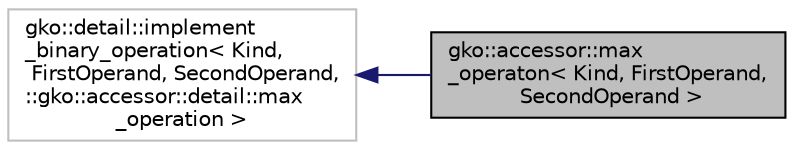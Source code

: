 digraph "gko::accessor::max_operaton&lt; Kind, FirstOperand, SecondOperand &gt;"
{
 // INTERACTIVE_SVG=YES
  edge [fontname="Helvetica",fontsize="10",labelfontname="Helvetica",labelfontsize="10"];
  node [fontname="Helvetica",fontsize="10",shape=record];
  rankdir="LR";
  Node1 [label="gko::accessor::max\l_operaton\< Kind, FirstOperand,\l SecondOperand \>",height=0.2,width=0.4,color="black", fillcolor="grey75", style="filled", fontcolor="black"];
  Node2 -> Node1 [dir="back",color="midnightblue",fontsize="10",style="solid",fontname="Helvetica"];
  Node2 [label="gko::detail::implement\l_binary_operation\< Kind,\l FirstOperand, SecondOperand,\l::gko::accessor::detail::max\l_operation \>",height=0.2,width=0.4,color="grey75", fillcolor="white", style="filled"];
}
